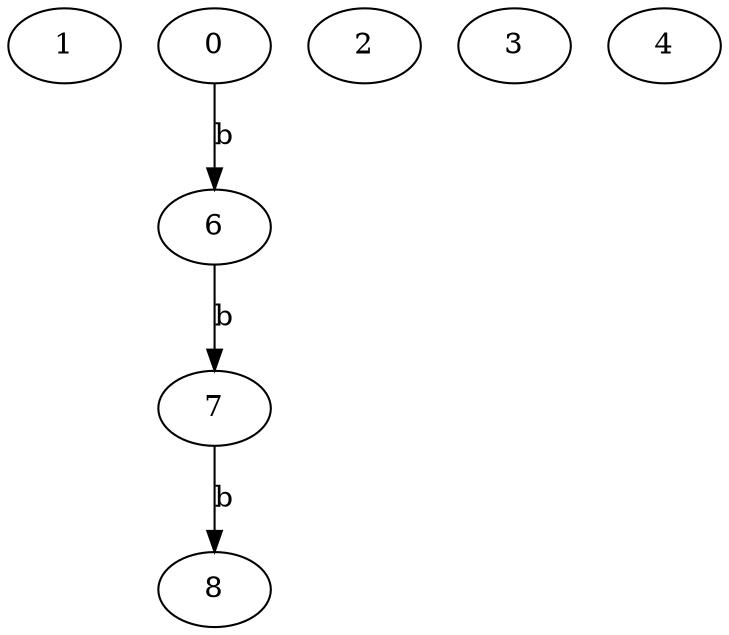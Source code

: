 strict digraph  {
1;
0;
2;
3;
4;
6;
7;
8;
0 -> 6  [label=b];
6 -> 7  [label=b];
7 -> 8  [label=b];
}
